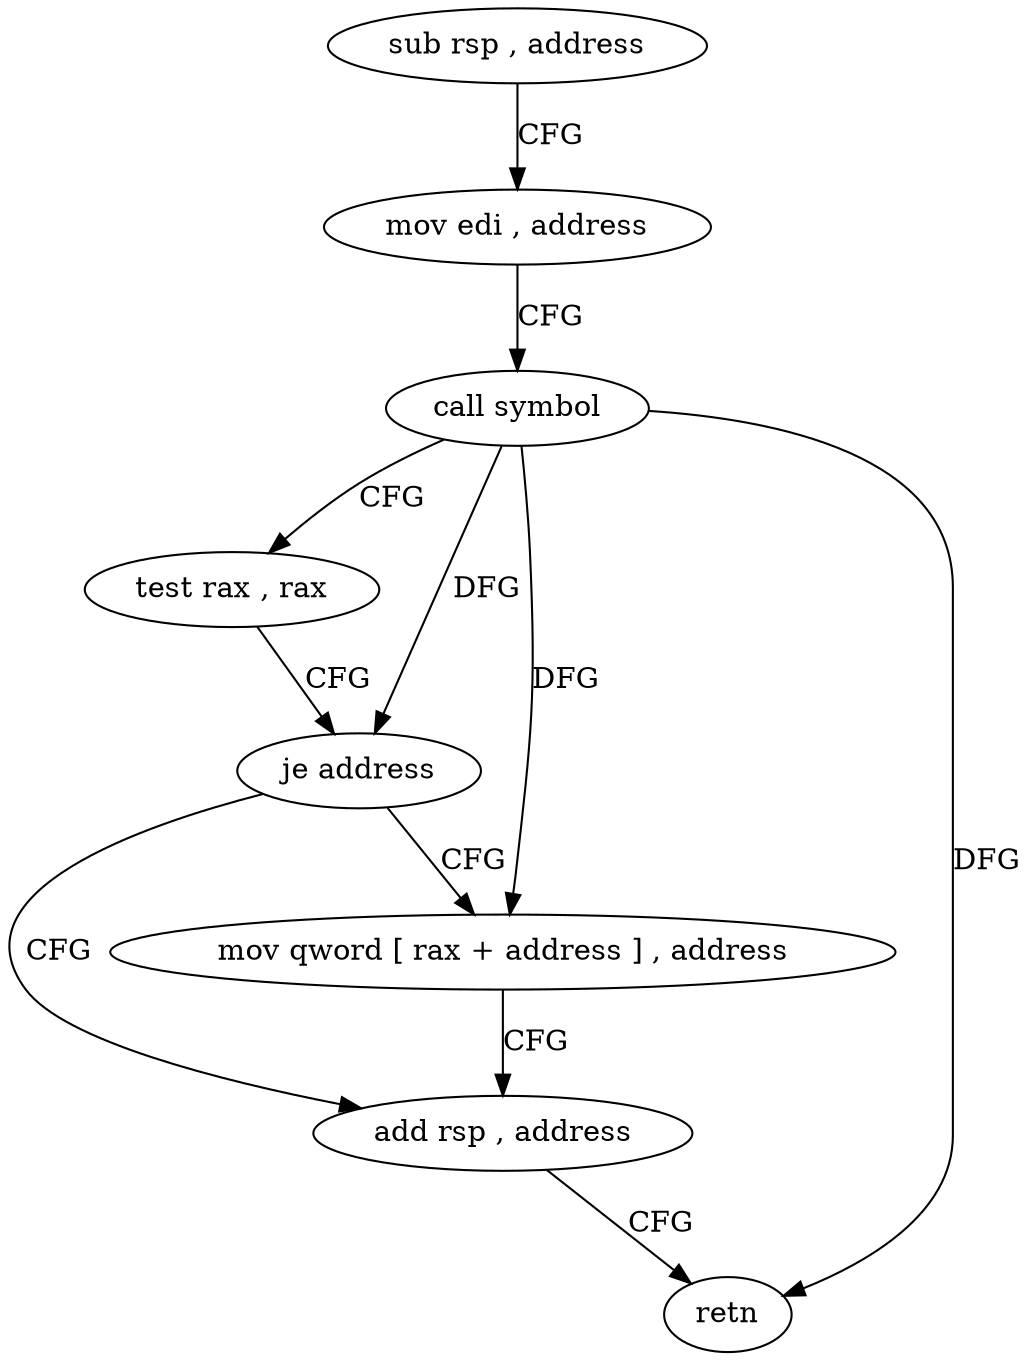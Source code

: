 digraph "func" {
"156447" [label = "sub rsp , address" ]
"156451" [label = "mov edi , address" ]
"156456" [label = "call symbol" ]
"156461" [label = "test rax , rax" ]
"156464" [label = "je address" ]
"156477" [label = "add rsp , address" ]
"156466" [label = "mov qword [ rax + address ] , address" ]
"156481" [label = "retn" ]
"156447" -> "156451" [ label = "CFG" ]
"156451" -> "156456" [ label = "CFG" ]
"156456" -> "156461" [ label = "CFG" ]
"156456" -> "156464" [ label = "DFG" ]
"156456" -> "156481" [ label = "DFG" ]
"156456" -> "156466" [ label = "DFG" ]
"156461" -> "156464" [ label = "CFG" ]
"156464" -> "156477" [ label = "CFG" ]
"156464" -> "156466" [ label = "CFG" ]
"156477" -> "156481" [ label = "CFG" ]
"156466" -> "156477" [ label = "CFG" ]
}

